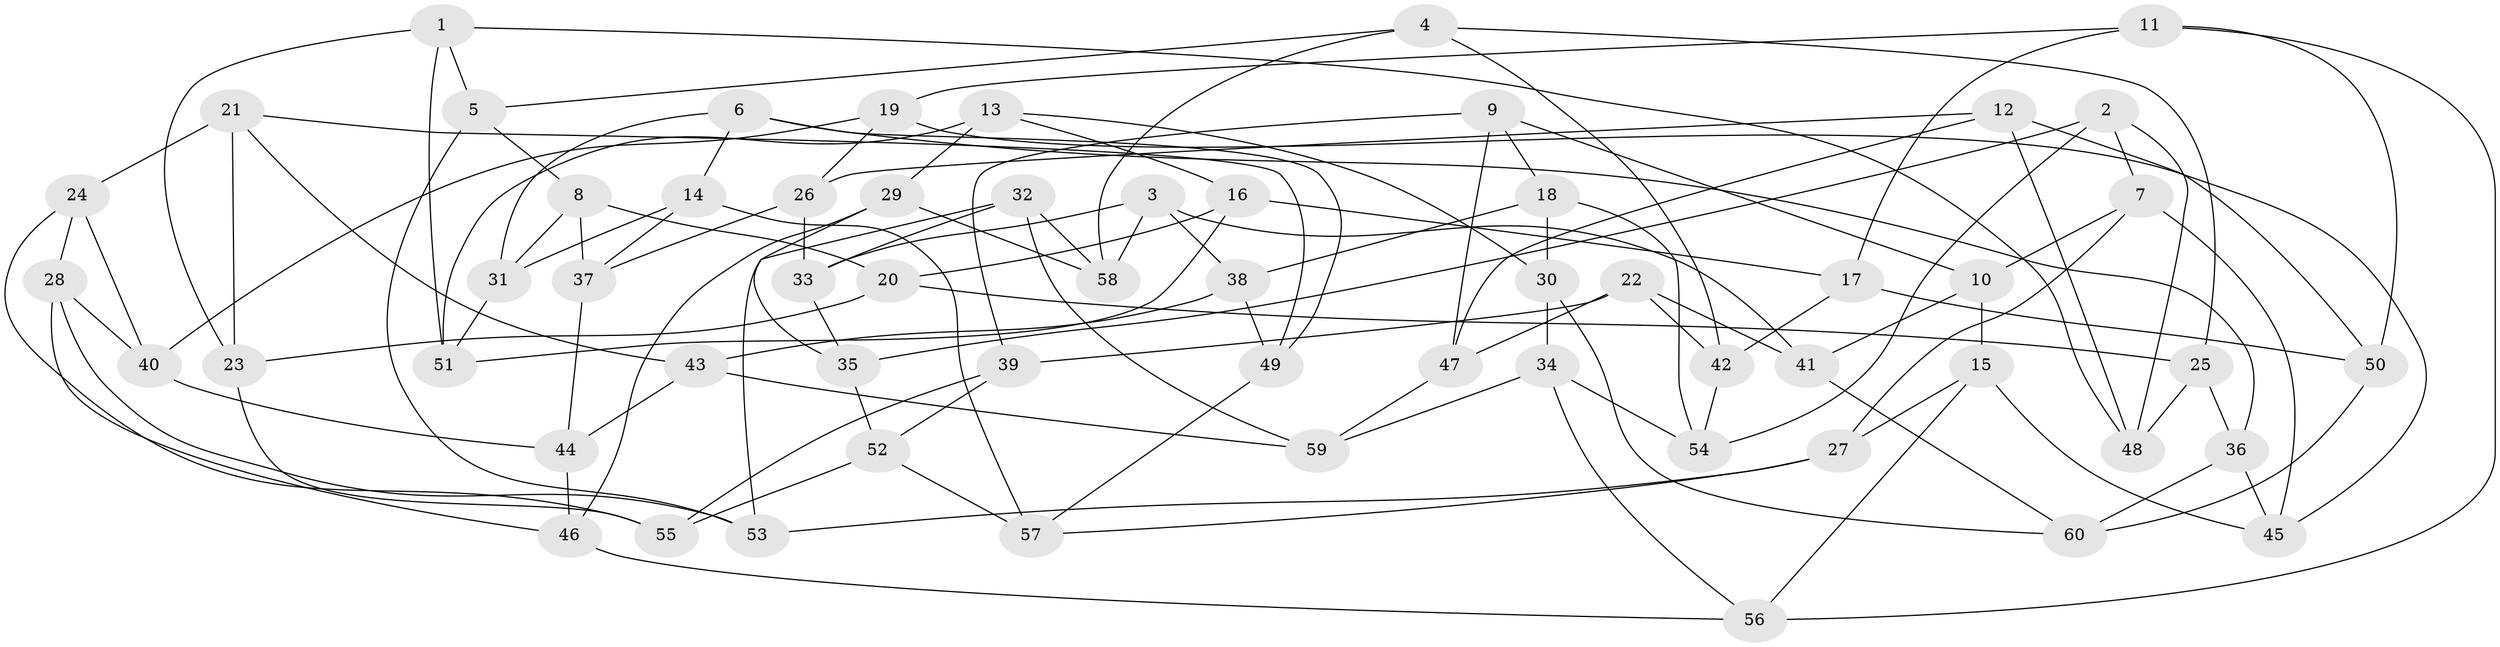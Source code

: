 // coarse degree distribution, {6: 0.16666666666666666, 4: 0.5555555555555556, 8: 0.1111111111111111, 11: 0.027777777777777776, 5: 0.08333333333333333, 3: 0.05555555555555555}
// Generated by graph-tools (version 1.1) at 2025/20/03/04/25 18:20:36]
// undirected, 60 vertices, 120 edges
graph export_dot {
graph [start="1"]
  node [color=gray90,style=filled];
  1;
  2;
  3;
  4;
  5;
  6;
  7;
  8;
  9;
  10;
  11;
  12;
  13;
  14;
  15;
  16;
  17;
  18;
  19;
  20;
  21;
  22;
  23;
  24;
  25;
  26;
  27;
  28;
  29;
  30;
  31;
  32;
  33;
  34;
  35;
  36;
  37;
  38;
  39;
  40;
  41;
  42;
  43;
  44;
  45;
  46;
  47;
  48;
  49;
  50;
  51;
  52;
  53;
  54;
  55;
  56;
  57;
  58;
  59;
  60;
  1 -- 5;
  1 -- 48;
  1 -- 51;
  1 -- 23;
  2 -- 7;
  2 -- 48;
  2 -- 54;
  2 -- 35;
  3 -- 58;
  3 -- 41;
  3 -- 38;
  3 -- 33;
  4 -- 58;
  4 -- 25;
  4 -- 42;
  4 -- 5;
  5 -- 8;
  5 -- 53;
  6 -- 49;
  6 -- 14;
  6 -- 31;
  6 -- 36;
  7 -- 10;
  7 -- 45;
  7 -- 27;
  8 -- 20;
  8 -- 37;
  8 -- 31;
  9 -- 39;
  9 -- 18;
  9 -- 47;
  9 -- 10;
  10 -- 41;
  10 -- 15;
  11 -- 19;
  11 -- 56;
  11 -- 17;
  11 -- 50;
  12 -- 50;
  12 -- 48;
  12 -- 47;
  12 -- 26;
  13 -- 29;
  13 -- 16;
  13 -- 30;
  13 -- 51;
  14 -- 37;
  14 -- 57;
  14 -- 31;
  15 -- 56;
  15 -- 45;
  15 -- 27;
  16 -- 20;
  16 -- 17;
  16 -- 51;
  17 -- 50;
  17 -- 42;
  18 -- 38;
  18 -- 54;
  18 -- 30;
  19 -- 26;
  19 -- 40;
  19 -- 45;
  20 -- 25;
  20 -- 23;
  21 -- 23;
  21 -- 49;
  21 -- 24;
  21 -- 43;
  22 -- 42;
  22 -- 39;
  22 -- 47;
  22 -- 41;
  23 -- 55;
  24 -- 28;
  24 -- 40;
  24 -- 55;
  25 -- 48;
  25 -- 36;
  26 -- 37;
  26 -- 33;
  27 -- 57;
  27 -- 53;
  28 -- 40;
  28 -- 46;
  28 -- 53;
  29 -- 58;
  29 -- 35;
  29 -- 46;
  30 -- 34;
  30 -- 60;
  31 -- 51;
  32 -- 58;
  32 -- 33;
  32 -- 59;
  32 -- 53;
  33 -- 35;
  34 -- 59;
  34 -- 56;
  34 -- 54;
  35 -- 52;
  36 -- 45;
  36 -- 60;
  37 -- 44;
  38 -- 43;
  38 -- 49;
  39 -- 52;
  39 -- 55;
  40 -- 44;
  41 -- 60;
  42 -- 54;
  43 -- 44;
  43 -- 59;
  44 -- 46;
  46 -- 56;
  47 -- 59;
  49 -- 57;
  50 -- 60;
  52 -- 55;
  52 -- 57;
}
